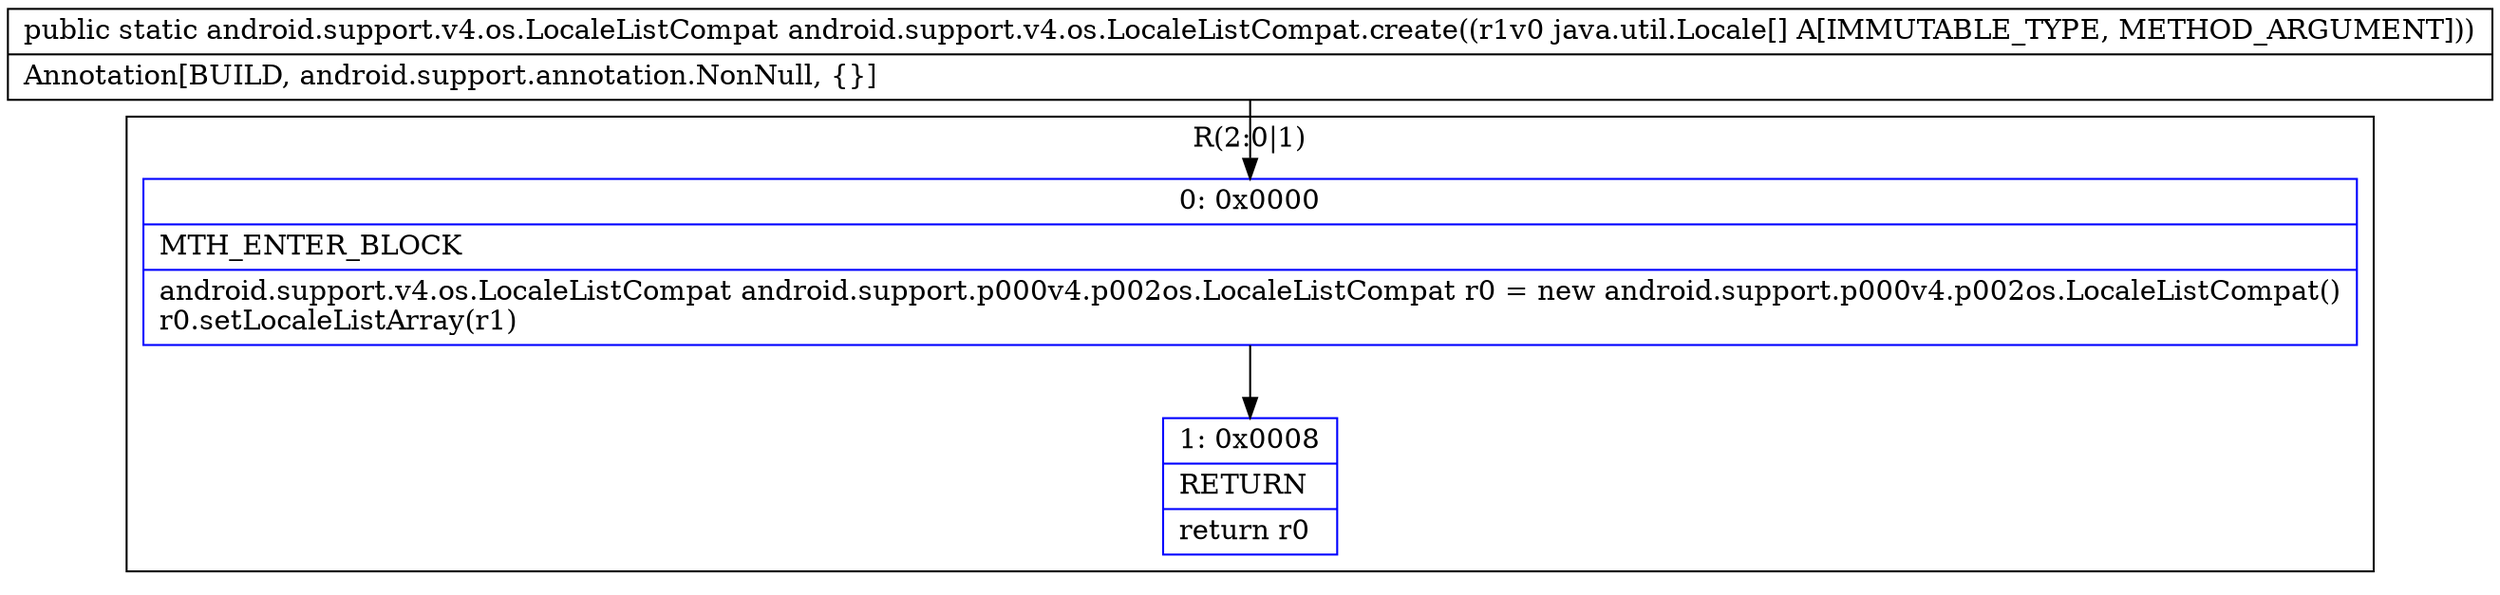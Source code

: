 digraph "CFG forandroid.support.v4.os.LocaleListCompat.create([Ljava\/util\/Locale;)Landroid\/support\/v4\/os\/LocaleListCompat;" {
subgraph cluster_Region_1377486345 {
label = "R(2:0|1)";
node [shape=record,color=blue];
Node_0 [shape=record,label="{0\:\ 0x0000|MTH_ENTER_BLOCK\l|android.support.v4.os.LocaleListCompat android.support.p000v4.p002os.LocaleListCompat r0 = new android.support.p000v4.p002os.LocaleListCompat()\lr0.setLocaleListArray(r1)\l}"];
Node_1 [shape=record,label="{1\:\ 0x0008|RETURN\l|return r0\l}"];
}
MethodNode[shape=record,label="{public static android.support.v4.os.LocaleListCompat android.support.v4.os.LocaleListCompat.create((r1v0 java.util.Locale[] A[IMMUTABLE_TYPE, METHOD_ARGUMENT]))  | Annotation[BUILD, android.support.annotation.NonNull, \{\}]\l}"];
MethodNode -> Node_0;
Node_0 -> Node_1;
}

